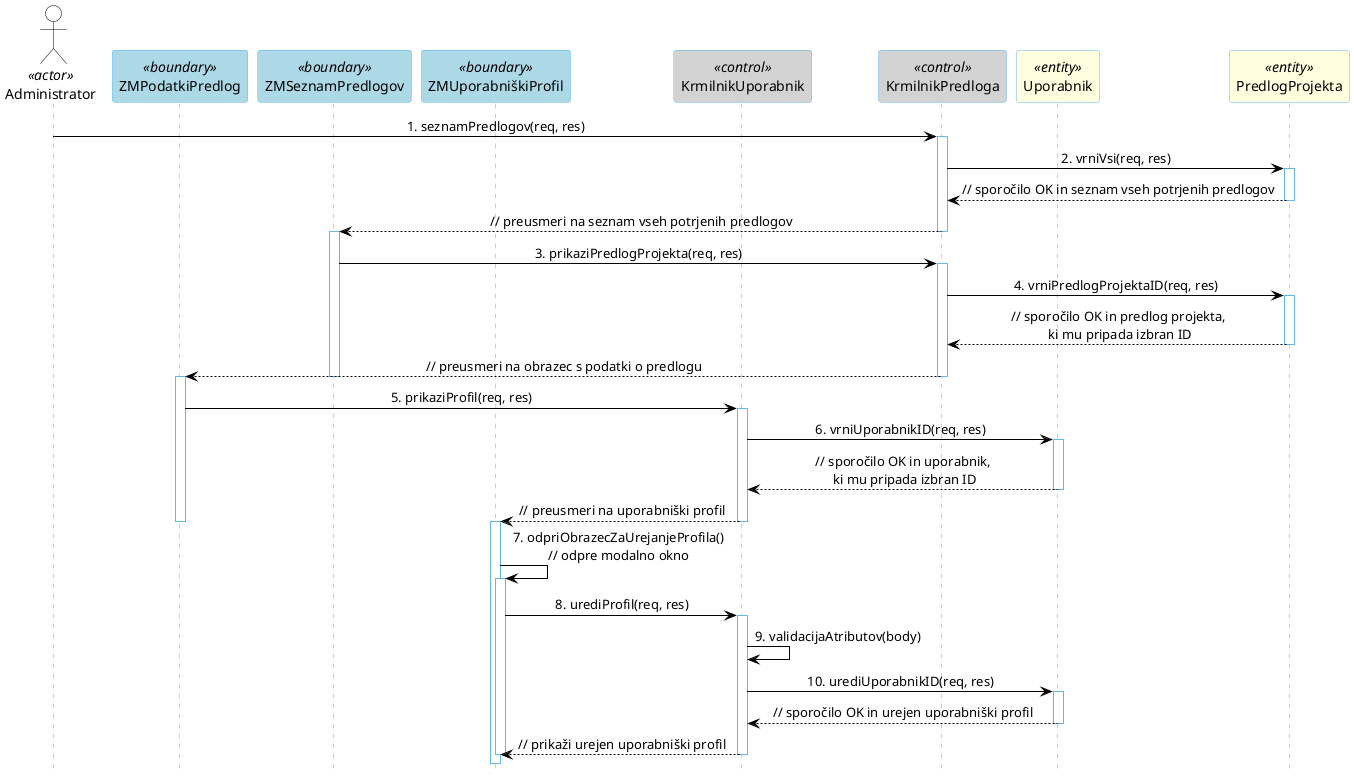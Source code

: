 @startuml
hide footbox

skinparam backgroundcolor transparent
skinparam defaultTextAlignment center
skinparam actorBorderColor black
skinparam actorBackgroundColor white
skinparam arrowColor black  
skinparam sequenceLifeLineBorderColor #5FB8EC
skinparam sequenceParticipantBorderColor #5FB8EC
skinparam sequenceParticipantBackgroundColor white


actor "Administrator" as Prijavljen <<actor>>
participant "ZMPodatkiPredlog" as PodatkiPredlog <<boundary>> #lightBlue
participant "ZMSeznamPredlogov" as SeznamPredlogov <<boundary>> #lightBlue
participant "ZMUporabniškiProfil" as MojProfil <<boundary>> #lightBlue
participant "KrmilnikUporabnik" as Krmilnik <<control>> #lightGray
participant "KrmilnikPredloga" as PKrmilnik <<control>> #lightGray
participant Uporabnik <<entity>> #lightYellow
participant “PredlogProjekta” as Predloga <<entity>> #lightYellow

Prijavljen -> PKrmilnik: 1. seznamPredlogov(req, res)
activate PKrmilnik
PKrmilnik -> Predloga: 2. vrniVsi(req, res)
activate Predloga
PKrmilnik <-- Predloga: // sporočilo OK in seznam vseh potrjenih predlogov
deactivate Predloga
SeznamPredlogov <-- PKrmilnik: // preusmeri na seznam vseh potrjenih predlogov
deactivate PKrmilnik
activate SeznamPredlogov
SeznamPredlogov -> PKrmilnik: 3. prikaziPredlogProjekta(req, res)
activate PKrmilnik
PKrmilnik -> Predloga: 4. vrniPredlogProjektaID(req, res)
activate Predloga
PKrmilnik <-- Predloga: // sporočilo OK in predlog projekta,\n ki mu pripada izbran ID
deactivate Predloga
PodatkiPredlog <-- PKrmilnik: // preusmeri na obrazec s podatki o predlogu
deactivate PKrmilnik
deactivate SeznamPredlogov
activate PodatkiPredlog
PodatkiPredlog -> Krmilnik: 5. prikaziProfil(req, res)
activate Krmilnik
Krmilnik -> Uporabnik: 6. vrniUporabnikID(req, res)
activate Uporabnik
Krmilnik <-- Uporabnik: // sporočilo OK in uporabnik,\n ki mu pripada izbran ID
deactivate Uporabnik
MojProfil <-- Krmilnik: // preusmeri na uporabniški profil
deactivate Krmilnik
deactivate PodatkiPredlog
activate MojProfil
MojProfil -> MojProfil: 7. odpriObrazecZaUrejanjeProfila()\n// odpre modalno okno
activate MojProfil
MojProfil -> Krmilnik: 8. urediProfil(req, res)
activate Krmilnik
Krmilnik -> Krmilnik: 9. validacijaAtributov(body)
Krmilnik -> Uporabnik: 10. urediUporabnikID(req, res)
activate Uporabnik
Krmilnik <-- Uporabnik: // sporočilo OK in urejen uporabniški profil
deactivate Uporabnik
MojProfil <-- Krmilnik: // prikaži urejen uporabniški profil
deactivate Krmilnik
deactivate MojProfil
@enduml